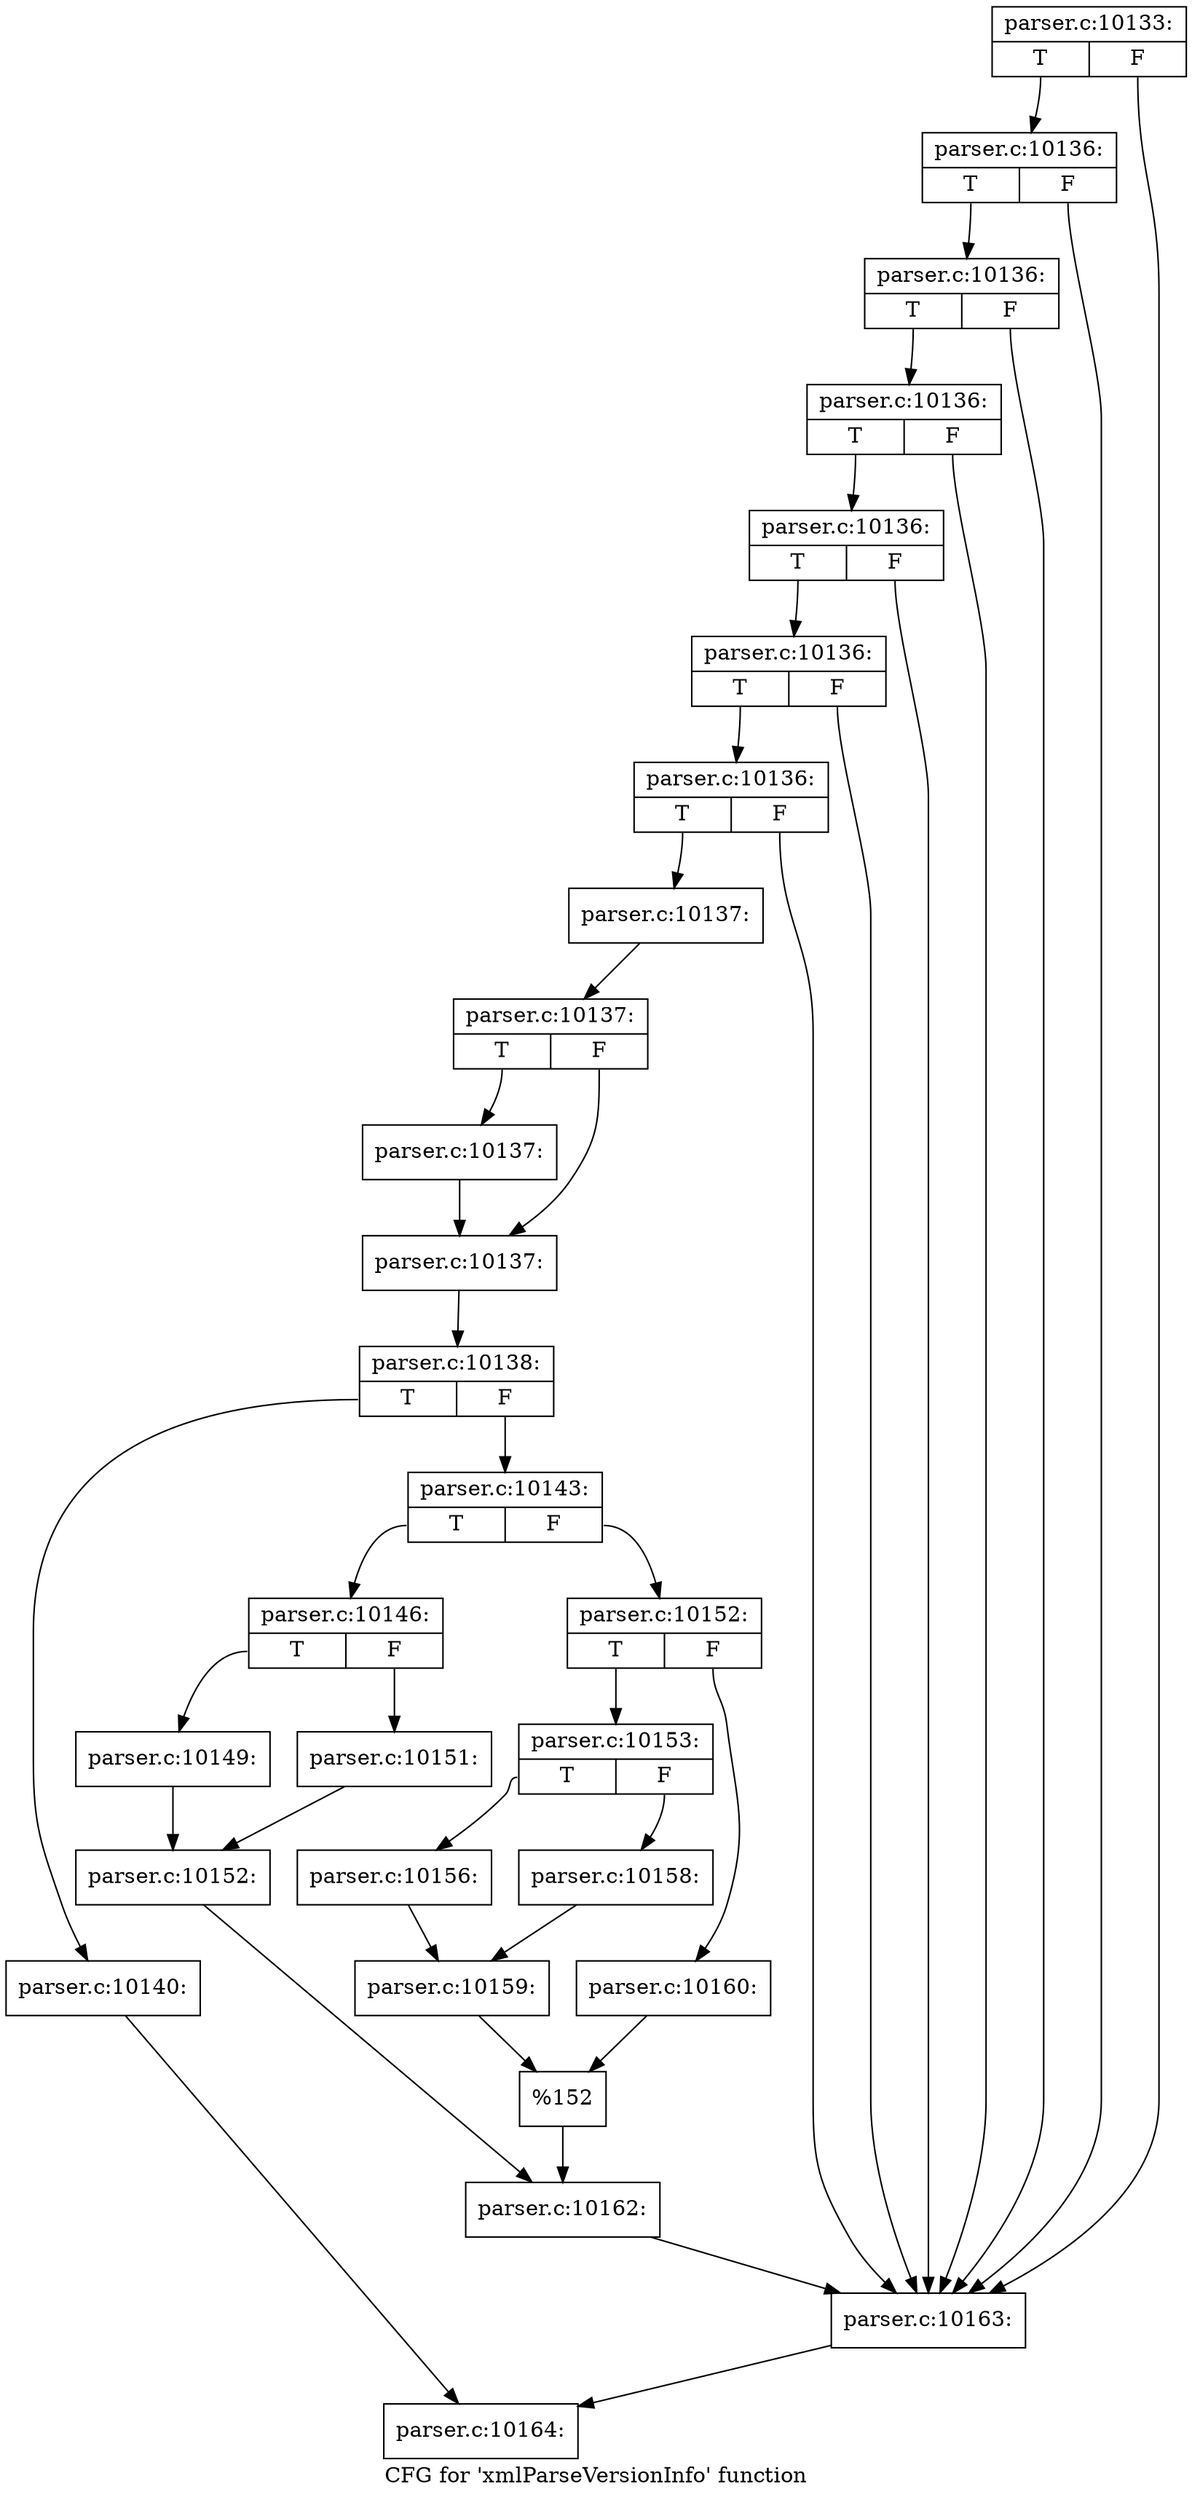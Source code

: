 digraph "CFG for 'xmlParseVersionInfo' function" {
	label="CFG for 'xmlParseVersionInfo' function";

	Node0x55d73bcd7d30 [shape=record,label="{parser.c:10133:|{<s0>T|<s1>F}}"];
	Node0x55d73bcd7d30:s0 -> Node0x55d73bcdcde0;
	Node0x55d73bcd7d30:s1 -> Node0x55d73bcdcbd0;
	Node0x55d73bcdcde0 [shape=record,label="{parser.c:10136:|{<s0>T|<s1>F}}"];
	Node0x55d73bcdcde0:s0 -> Node0x55d73bcdcd90;
	Node0x55d73bcdcde0:s1 -> Node0x55d73bcdcbd0;
	Node0x55d73bcdcd90 [shape=record,label="{parser.c:10136:|{<s0>T|<s1>F}}"];
	Node0x55d73bcdcd90:s0 -> Node0x55d73bcdcd40;
	Node0x55d73bcdcd90:s1 -> Node0x55d73bcdcbd0;
	Node0x55d73bcdcd40 [shape=record,label="{parser.c:10136:|{<s0>T|<s1>F}}"];
	Node0x55d73bcdcd40:s0 -> Node0x55d73bcdccf0;
	Node0x55d73bcdcd40:s1 -> Node0x55d73bcdcbd0;
	Node0x55d73bcdccf0 [shape=record,label="{parser.c:10136:|{<s0>T|<s1>F}}"];
	Node0x55d73bcdccf0:s0 -> Node0x55d73bcdcca0;
	Node0x55d73bcdccf0:s1 -> Node0x55d73bcdcbd0;
	Node0x55d73bcdcca0 [shape=record,label="{parser.c:10136:|{<s0>T|<s1>F}}"];
	Node0x55d73bcdcca0:s0 -> Node0x55d73bcdcc20;
	Node0x55d73bcdcca0:s1 -> Node0x55d73bcdcbd0;
	Node0x55d73bcdcc20 [shape=record,label="{parser.c:10136:|{<s0>T|<s1>F}}"];
	Node0x55d73bcdcc20:s0 -> Node0x55d73bcdcb80;
	Node0x55d73bcdcc20:s1 -> Node0x55d73bcdcbd0;
	Node0x55d73bcdcb80 [shape=record,label="{parser.c:10137:}"];
	Node0x55d73bcdcb80 -> Node0x55d73bcdf030;
	Node0x55d73bcdf030 [shape=record,label="{parser.c:10137:|{<s0>T|<s1>F}}"];
	Node0x55d73bcdf030:s0 -> Node0x55d73bcdfaa0;
	Node0x55d73bcdf030:s1 -> Node0x55d73bcdfaf0;
	Node0x55d73bcdfaa0 [shape=record,label="{parser.c:10137:}"];
	Node0x55d73bcdfaa0 -> Node0x55d73bcdfaf0;
	Node0x55d73bcdfaf0 [shape=record,label="{parser.c:10137:}"];
	Node0x55d73bcdfaf0 -> Node0x55d73bcdef90;
	Node0x55d73bcdef90 [shape=record,label="{parser.c:10138:|{<s0>T|<s1>F}}"];
	Node0x55d73bcdef90:s0 -> Node0x55d73bcdefe0;
	Node0x55d73bcdef90:s1 -> Node0x55d73bce0420;
	Node0x55d73bcdefe0 [shape=record,label="{parser.c:10140:}"];
	Node0x55d73bcdefe0 -> Node0x55d73bcdc320;
	Node0x55d73bce0420 [shape=record,label="{parser.c:10143:|{<s0>T|<s1>F}}"];
	Node0x55d73bce0420:s0 -> Node0x55d73bce1030;
	Node0x55d73bce0420:s1 -> Node0x55d73bce10d0;
	Node0x55d73bce1030 [shape=record,label="{parser.c:10146:|{<s0>T|<s1>F}}"];
	Node0x55d73bce1030:s0 -> Node0x55d73bce1a40;
	Node0x55d73bce1030:s1 -> Node0x55d73bce1ae0;
	Node0x55d73bce1a40 [shape=record,label="{parser.c:10149:}"];
	Node0x55d73bce1a40 -> Node0x55d73bce1a90;
	Node0x55d73bce1ae0 [shape=record,label="{parser.c:10151:}"];
	Node0x55d73bce1ae0 -> Node0x55d73bce1a90;
	Node0x55d73bce1a90 [shape=record,label="{parser.c:10152:}"];
	Node0x55d73bce1a90 -> Node0x55d73bce1080;
	Node0x55d73bce10d0 [shape=record,label="{parser.c:10152:|{<s0>T|<s1>F}}"];
	Node0x55d73bce10d0:s0 -> Node0x55d73bce2610;
	Node0x55d73bce10d0:s1 -> Node0x55d73bce26b0;
	Node0x55d73bce2610 [shape=record,label="{parser.c:10153:|{<s0>T|<s1>F}}"];
	Node0x55d73bce2610:s0 -> Node0x55d73bce3020;
	Node0x55d73bce2610:s1 -> Node0x55d73bce30c0;
	Node0x55d73bce3020 [shape=record,label="{parser.c:10156:}"];
	Node0x55d73bce3020 -> Node0x55d73bce3070;
	Node0x55d73bce30c0 [shape=record,label="{parser.c:10158:}"];
	Node0x55d73bce30c0 -> Node0x55d73bce3070;
	Node0x55d73bce3070 [shape=record,label="{parser.c:10159:}"];
	Node0x55d73bce3070 -> Node0x55d73bce2660;
	Node0x55d73bce26b0 [shape=record,label="{parser.c:10160:}"];
	Node0x55d73bce26b0 -> Node0x55d73bce2660;
	Node0x55d73bce2660 [shape=record,label="{%152}"];
	Node0x55d73bce2660 -> Node0x55d73bce1080;
	Node0x55d73bce1080 [shape=record,label="{parser.c:10162:}"];
	Node0x55d73bce1080 -> Node0x55d73bcdcbd0;
	Node0x55d73bcdcbd0 [shape=record,label="{parser.c:10163:}"];
	Node0x55d73bcdcbd0 -> Node0x55d73bcdc320;
	Node0x55d73bcdc320 [shape=record,label="{parser.c:10164:}"];
}
